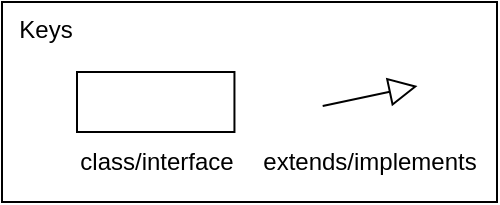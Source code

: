 <mxfile version="13.6.9" type="device"><diagram id="xrDFmYaqS2kA4pZy99Kk" name="Page-1"><mxGraphModel dx="530" dy="447" grid="1" gridSize="10" guides="1" tooltips="1" connect="1" arrows="1" fold="1" page="1" pageScale="1" pageWidth="850" pageHeight="1100" math="0" shadow="0"><root><mxCell id="0"/><mxCell id="1" parent="0"/><mxCell id="XK8xk-8TYSUbjq1oiJyH-1" value="" style="group" vertex="1" connectable="0" parent="1"><mxGeometry x="301" y="620" width="247.5" height="100" as="geometry"/></mxCell><mxCell id="XK8xk-8TYSUbjq1oiJyH-2" value="&amp;nbsp; Keys" style="rounded=0;whiteSpace=wrap;html=1;align=left;verticalAlign=top;" vertex="1" parent="XK8xk-8TYSUbjq1oiJyH-1"><mxGeometry width="247.5" height="100" as="geometry"/></mxCell><mxCell id="XK8xk-8TYSUbjq1oiJyH-3" value="" style="endArrow=block;html=1;exitX=1;exitY=0.5;exitDx=0;exitDy=0;startArrow=none;startFill=0;endFill=0;endSize=12;" edge="1" parent="XK8xk-8TYSUbjq1oiJyH-1"><mxGeometry width="50" height="50" relative="1" as="geometry"><mxPoint x="160.348" y="52" as="sourcePoint"/><mxPoint x="207.742" y="42" as="targetPoint"/></mxGeometry></mxCell><mxCell id="XK8xk-8TYSUbjq1oiJyH-4" value="extends/implements" style="text;html=1;strokeColor=none;fillColor=none;align=center;verticalAlign=middle;whiteSpace=wrap;rounded=0;" vertex="1" parent="XK8xk-8TYSUbjq1oiJyH-1"><mxGeometry x="139.021" y="70" width="89.521" height="20" as="geometry"/></mxCell><mxCell id="XK8xk-8TYSUbjq1oiJyH-5" value="class/interface" style="text;html=1;strokeColor=none;fillColor=none;align=center;verticalAlign=middle;whiteSpace=wrap;rounded=0;" vertex="1" parent="XK8xk-8TYSUbjq1oiJyH-1"><mxGeometry x="45.526" y="70" width="62.665" height="20" as="geometry"/></mxCell><mxCell id="XK8xk-8TYSUbjq1oiJyH-6" value="" style="rounded=0;whiteSpace=wrap;html=1;" vertex="1" parent="XK8xk-8TYSUbjq1oiJyH-1"><mxGeometry x="37.501" y="35" width="78.726" height="30" as="geometry"/></mxCell></root></mxGraphModel></diagram></mxfile>